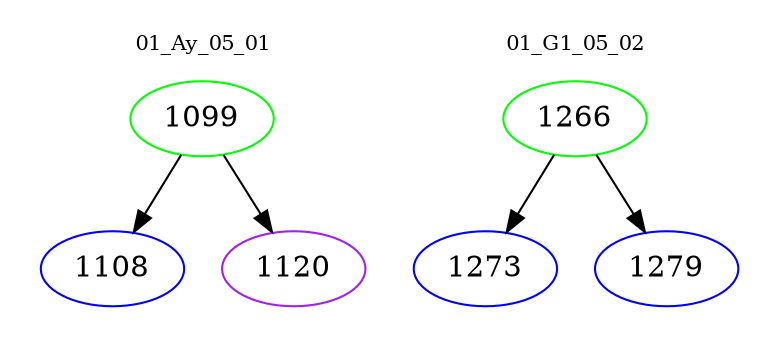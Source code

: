 digraph{
subgraph cluster_0 {
color = white
label = "01_Ay_05_01";
fontsize=10;
T0_1099 [label="1099", color="green"]
T0_1099 -> T0_1108 [color="black"]
T0_1108 [label="1108", color="blue"]
T0_1099 -> T0_1120 [color="black"]
T0_1120 [label="1120", color="purple"]
}
subgraph cluster_1 {
color = white
label = "01_G1_05_02";
fontsize=10;
T1_1266 [label="1266", color="green"]
T1_1266 -> T1_1273 [color="black"]
T1_1273 [label="1273", color="blue"]
T1_1266 -> T1_1279 [color="black"]
T1_1279 [label="1279", color="blue"]
}
}
